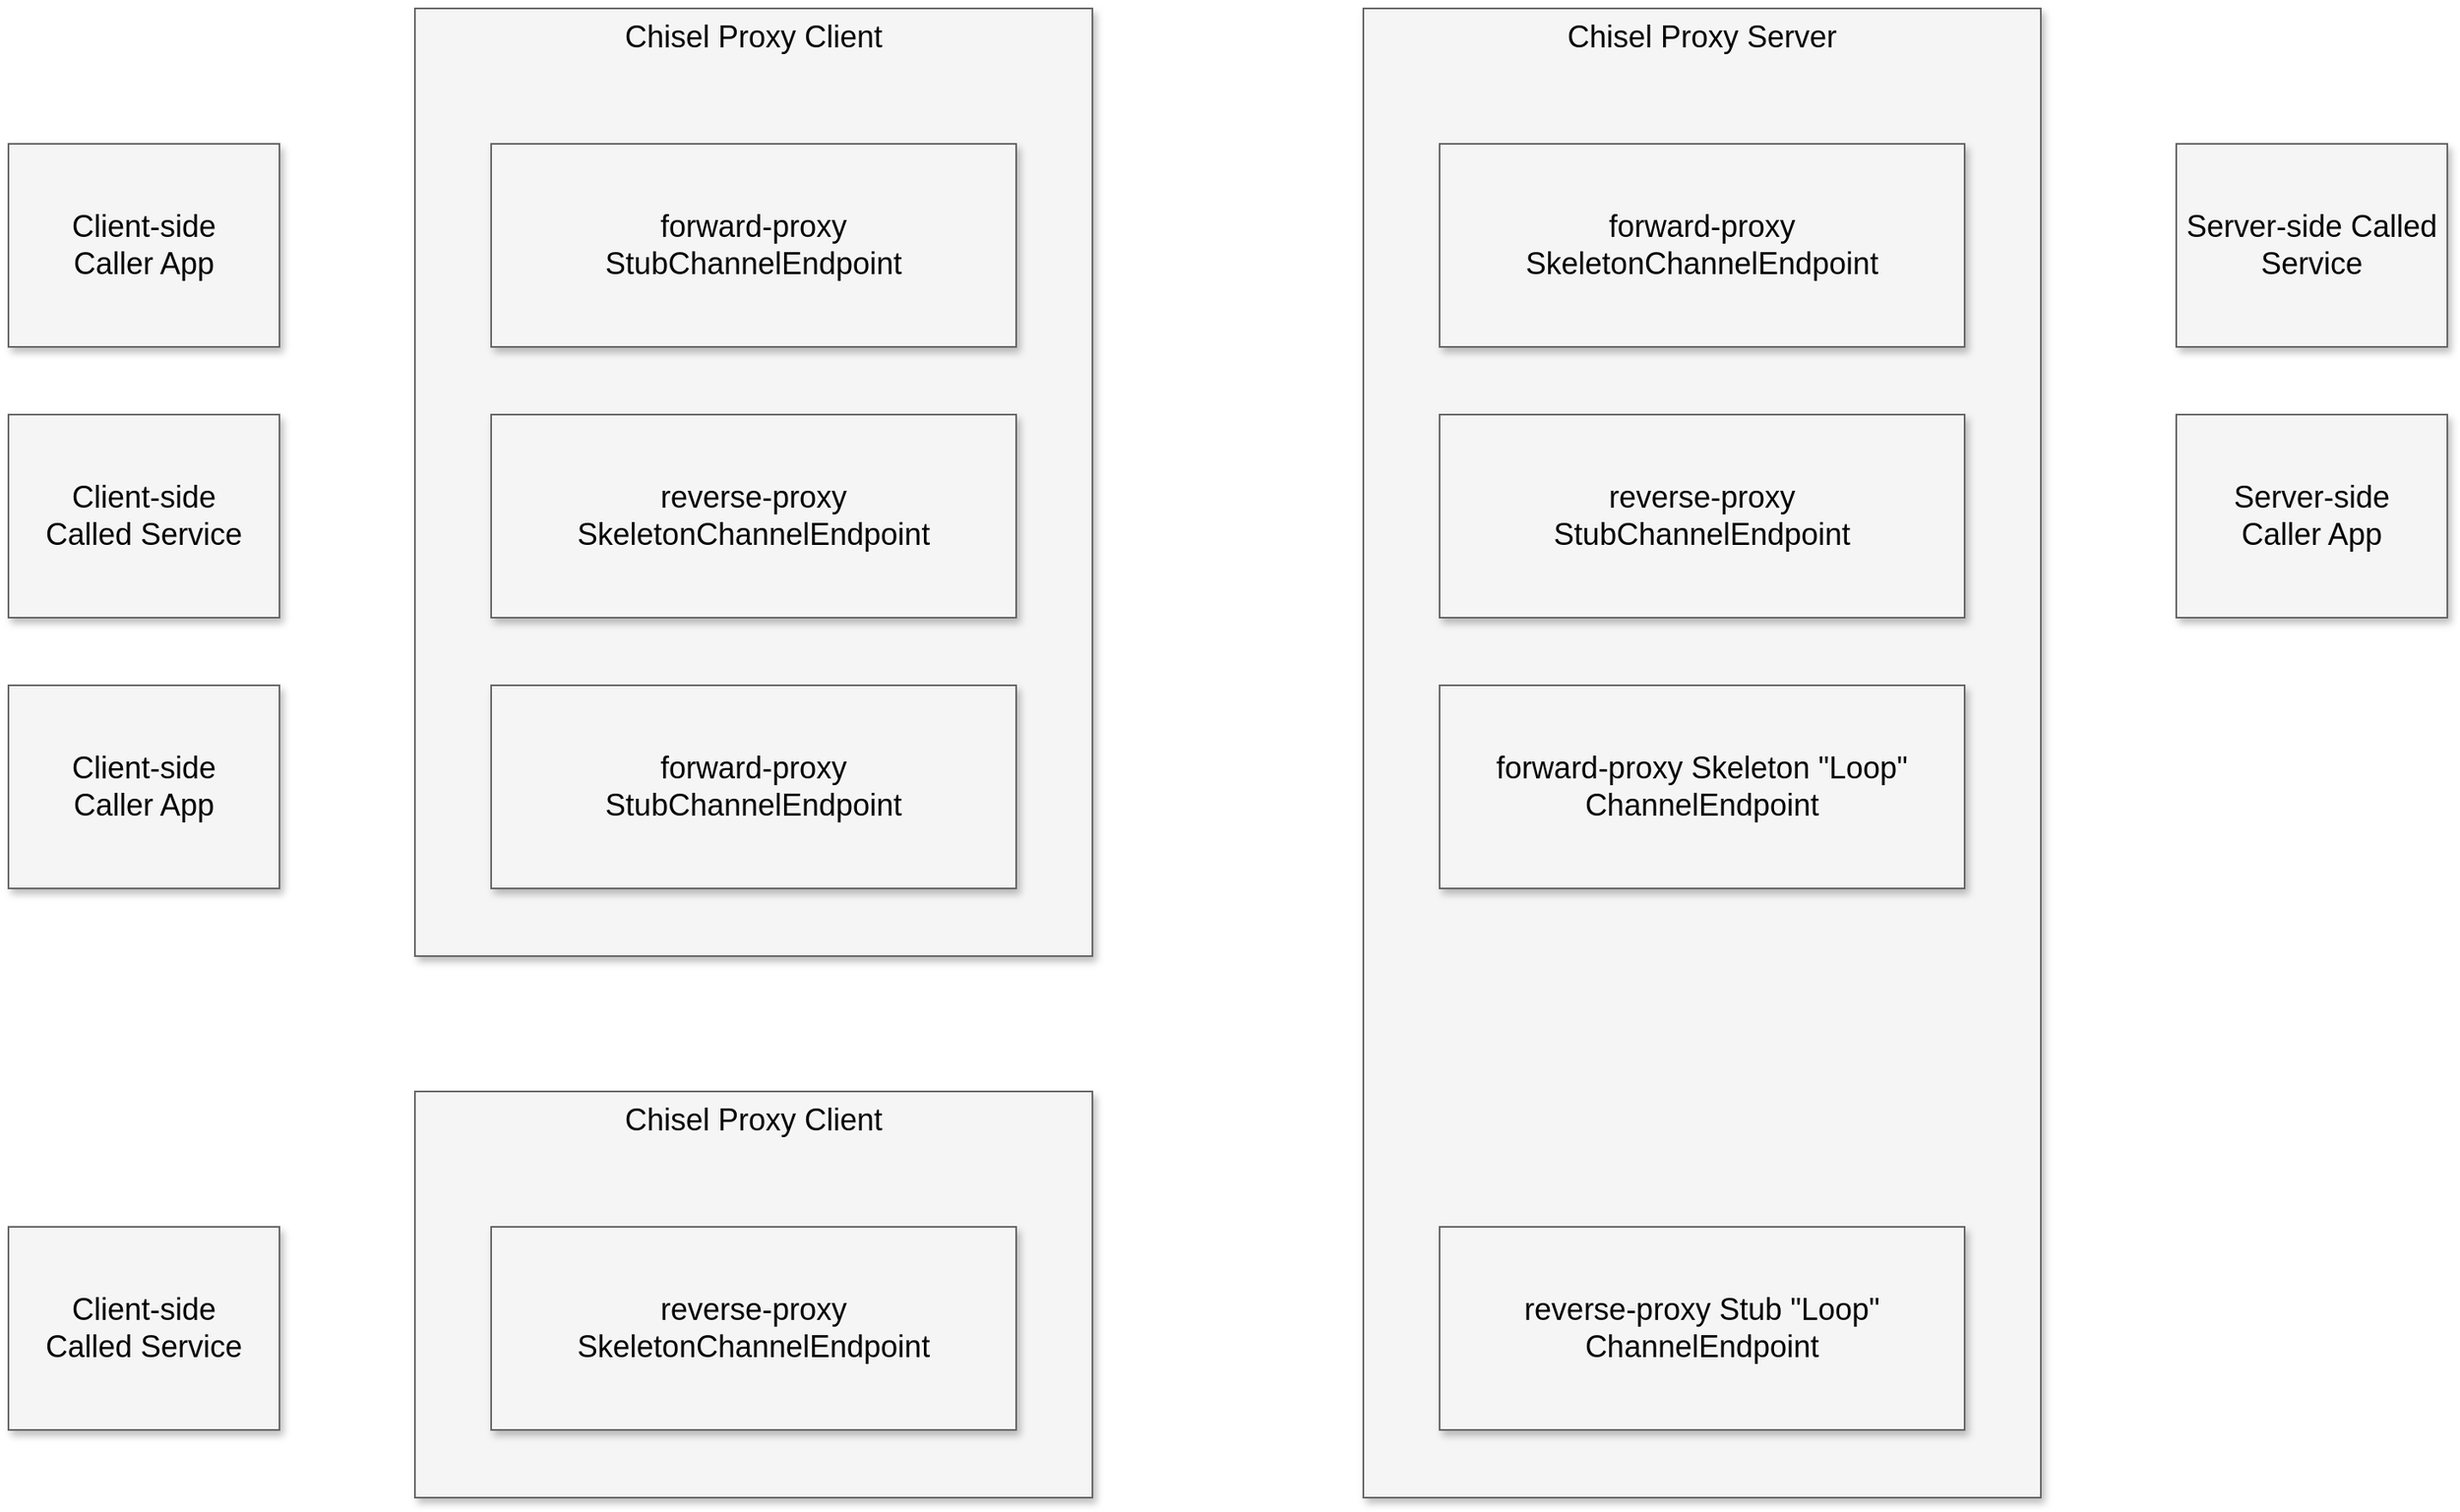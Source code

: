 <mxfile version="14.4.4" type="github">
  <diagram name="Page-1" id="90a13364-a465-7bf4-72fc-28e22215d7a0">
    <mxGraphModel dx="1426" dy="771" grid="1" gridSize="10" guides="1" tooltips="1" connect="1" arrows="1" fold="1" page="1" pageScale="1.5" pageWidth="1169" pageHeight="826" background="#ffffff" math="0" shadow="0">
      <root>
        <mxCell id="0" style=";html=1;" />
        <mxCell id="1" style=";html=1;" parent="0" />
        <mxCell id="3a17f1ce550125da-2" value="Chisel Proxy Client" style="whiteSpace=wrap;html=1;shadow=1;fontSize=18;fillColor=#f5f5f5;strokeColor=#666666;horizontal=1;verticalAlign=top;" parent="1" vertex="1">
          <mxGeometry x="440" y="440" width="400" height="560" as="geometry" />
        </mxCell>
        <mxCell id="3a17f1ce550125da-8" value="Client-side&lt;br&gt;Caller App" style="whiteSpace=wrap;html=1;shadow=1;fontSize=18;fillColor=#f5f5f5;strokeColor=#666666;" parent="1" vertex="1">
          <mxGeometry x="200" y="520" width="160" height="120" as="geometry" />
        </mxCell>
        <mxCell id="8LlZhLx9PLDOJmXSzdPH-1" value="Chisel Proxy Server" style="whiteSpace=wrap;html=1;shadow=1;fontSize=18;fillColor=#f5f5f5;strokeColor=#666666;horizontal=1;verticalAlign=top;" vertex="1" parent="1">
          <mxGeometry x="1000" y="440" width="400" height="880" as="geometry" />
        </mxCell>
        <mxCell id="8LlZhLx9PLDOJmXSzdPH-2" value="Chisel Proxy Client" style="whiteSpace=wrap;html=1;shadow=1;fontSize=18;fillColor=#f5f5f5;strokeColor=#666666;horizontal=1;verticalAlign=top;" vertex="1" parent="1">
          <mxGeometry x="440" y="1080" width="400" height="240" as="geometry" />
        </mxCell>
        <mxCell id="8LlZhLx9PLDOJmXSzdPH-3" value="forward-proxy&lt;br&gt;StubChannelEndpoint" style="whiteSpace=wrap;html=1;shadow=1;fontSize=18;fillColor=#f5f5f5;strokeColor=#666666;" vertex="1" parent="1">
          <mxGeometry x="485" y="520" width="310" height="120" as="geometry" />
        </mxCell>
        <mxCell id="8LlZhLx9PLDOJmXSzdPH-4" value="reverse-proxy&lt;br&gt;SkeletonChannelEndpoint" style="whiteSpace=wrap;html=1;shadow=1;fontSize=18;fillColor=#f5f5f5;strokeColor=#666666;" vertex="1" parent="1">
          <mxGeometry x="485" y="680" width="310" height="120" as="geometry" />
        </mxCell>
        <mxCell id="8LlZhLx9PLDOJmXSzdPH-5" value="&lt;span&gt;forward-proxy&lt;/span&gt;&lt;br&gt;&lt;span&gt;StubChannelEndpoint&lt;/span&gt;" style="whiteSpace=wrap;html=1;shadow=1;fontSize=18;fillColor=#f5f5f5;strokeColor=#666666;" vertex="1" parent="1">
          <mxGeometry x="485" y="840" width="310" height="120" as="geometry" />
        </mxCell>
        <mxCell id="8LlZhLx9PLDOJmXSzdPH-7" value="reverse-proxy&lt;br&gt;SkeletonChannelEndpoint" style="whiteSpace=wrap;html=1;shadow=1;fontSize=18;fillColor=#f5f5f5;strokeColor=#666666;" vertex="1" parent="1">
          <mxGeometry x="485" y="1160" width="310" height="120" as="geometry" />
        </mxCell>
        <mxCell id="8LlZhLx9PLDOJmXSzdPH-8" value="forward-proxy SkeletonChannelEndpoint" style="whiteSpace=wrap;html=1;shadow=1;fontSize=18;fillColor=#f5f5f5;strokeColor=#666666;" vertex="1" parent="1">
          <mxGeometry x="1045" y="520" width="310" height="120" as="geometry" />
        </mxCell>
        <mxCell id="8LlZhLx9PLDOJmXSzdPH-9" value="reverse-proxy&lt;br&gt;StubChannelEndpoint" style="whiteSpace=wrap;html=1;shadow=1;fontSize=18;fillColor=#f5f5f5;strokeColor=#666666;" vertex="1" parent="1">
          <mxGeometry x="1045" y="680" width="310" height="120" as="geometry" />
        </mxCell>
        <mxCell id="8LlZhLx9PLDOJmXSzdPH-10" value="forward-proxy Skeleton &quot;Loop&quot; ChannelEndpoint" style="whiteSpace=wrap;html=1;shadow=1;fontSize=18;fillColor=#f5f5f5;strokeColor=#666666;" vertex="1" parent="1">
          <mxGeometry x="1045" y="840" width="310" height="120" as="geometry" />
        </mxCell>
        <mxCell id="8LlZhLx9PLDOJmXSzdPH-11" value="reverse-proxy Stub &quot;Loop&quot; ChannelEndpoint" style="whiteSpace=wrap;html=1;shadow=1;fontSize=18;fillColor=#f5f5f5;strokeColor=#666666;" vertex="1" parent="1">
          <mxGeometry x="1045" y="1160" width="310" height="120" as="geometry" />
        </mxCell>
        <mxCell id="8LlZhLx9PLDOJmXSzdPH-12" value="Client-side&lt;br&gt;Called Service" style="whiteSpace=wrap;html=1;shadow=1;fontSize=18;fillColor=#f5f5f5;strokeColor=#666666;" vertex="1" parent="1">
          <mxGeometry x="200" y="680" width="160" height="120" as="geometry" />
        </mxCell>
        <mxCell id="8LlZhLx9PLDOJmXSzdPH-13" value="Client-side&lt;br&gt;Caller App" style="whiteSpace=wrap;html=1;shadow=1;fontSize=18;fillColor=#f5f5f5;strokeColor=#666666;" vertex="1" parent="1">
          <mxGeometry x="200" y="840" width="160" height="120" as="geometry" />
        </mxCell>
        <mxCell id="8LlZhLx9PLDOJmXSzdPH-14" value="Client-side&lt;br&gt;Called Service" style="whiteSpace=wrap;html=1;shadow=1;fontSize=18;fillColor=#f5f5f5;strokeColor=#666666;" vertex="1" parent="1">
          <mxGeometry x="200" y="1160" width="160" height="120" as="geometry" />
        </mxCell>
        <mxCell id="8LlZhLx9PLDOJmXSzdPH-15" value="Server-side Called Service" style="whiteSpace=wrap;html=1;shadow=1;fontSize=18;fillColor=#f5f5f5;strokeColor=#666666;" vertex="1" parent="1">
          <mxGeometry x="1480" y="520" width="160" height="120" as="geometry" />
        </mxCell>
        <mxCell id="8LlZhLx9PLDOJmXSzdPH-16" value="Server-side&lt;br&gt;Caller App" style="whiteSpace=wrap;html=1;shadow=1;fontSize=18;fillColor=#f5f5f5;strokeColor=#666666;" vertex="1" parent="1">
          <mxGeometry x="1480" y="680" width="160" height="120" as="geometry" />
        </mxCell>
      </root>
    </mxGraphModel>
  </diagram>
</mxfile>
